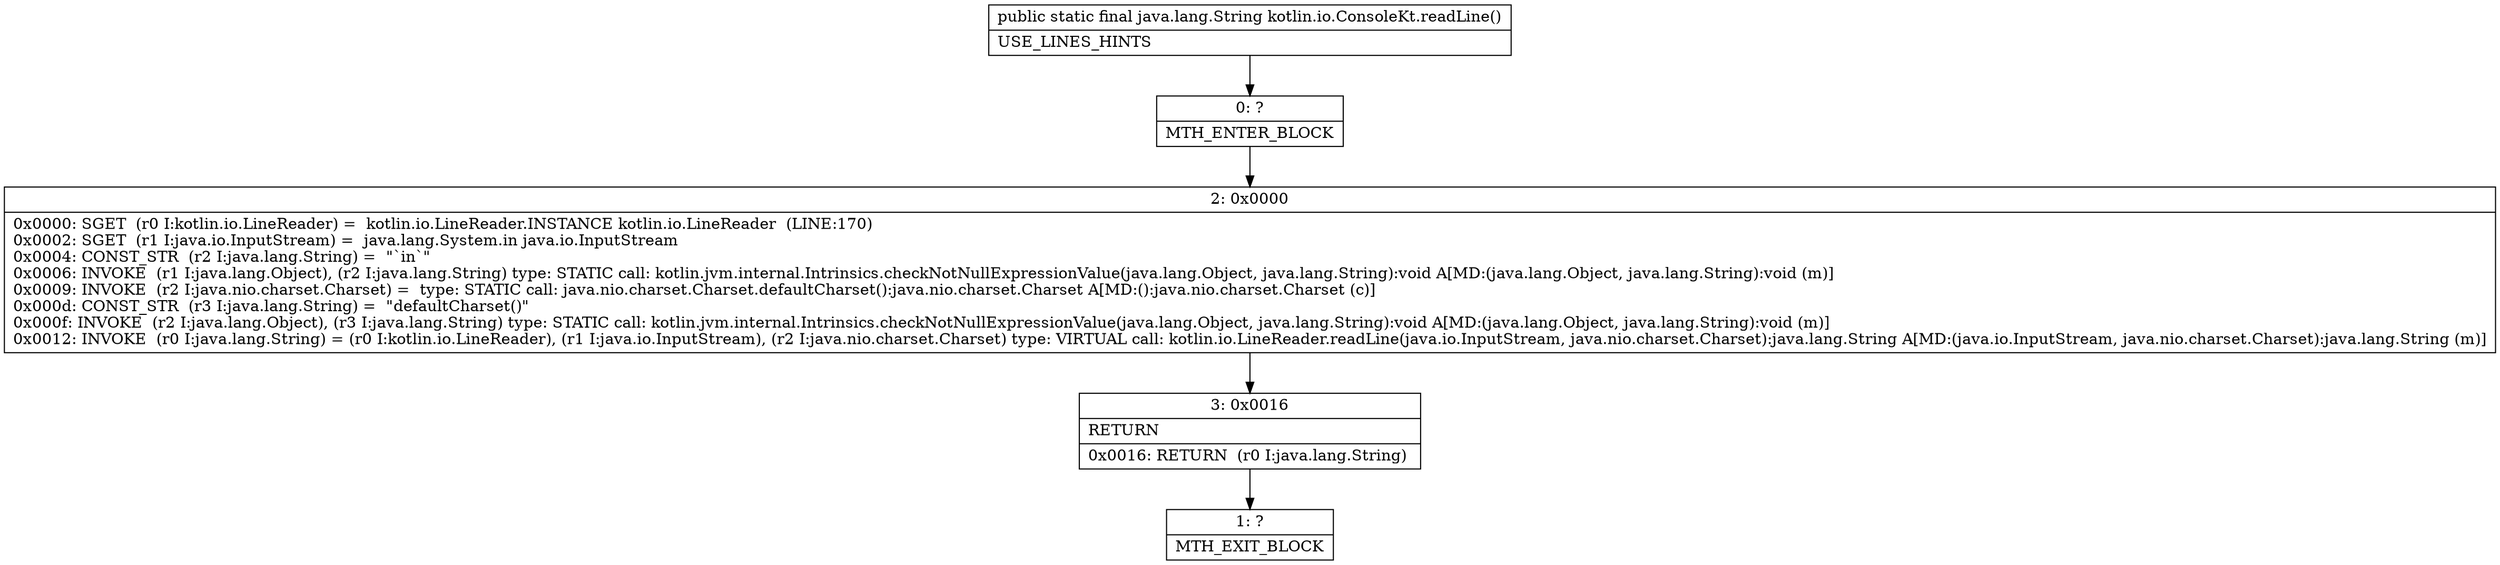 digraph "CFG forkotlin.io.ConsoleKt.readLine()Ljava\/lang\/String;" {
Node_0 [shape=record,label="{0\:\ ?|MTH_ENTER_BLOCK\l}"];
Node_2 [shape=record,label="{2\:\ 0x0000|0x0000: SGET  (r0 I:kotlin.io.LineReader) =  kotlin.io.LineReader.INSTANCE kotlin.io.LineReader  (LINE:170)\l0x0002: SGET  (r1 I:java.io.InputStream) =  java.lang.System.in java.io.InputStream \l0x0004: CONST_STR  (r2 I:java.lang.String) =  \"`in`\" \l0x0006: INVOKE  (r1 I:java.lang.Object), (r2 I:java.lang.String) type: STATIC call: kotlin.jvm.internal.Intrinsics.checkNotNullExpressionValue(java.lang.Object, java.lang.String):void A[MD:(java.lang.Object, java.lang.String):void (m)]\l0x0009: INVOKE  (r2 I:java.nio.charset.Charset) =  type: STATIC call: java.nio.charset.Charset.defaultCharset():java.nio.charset.Charset A[MD:():java.nio.charset.Charset (c)]\l0x000d: CONST_STR  (r3 I:java.lang.String) =  \"defaultCharset()\" \l0x000f: INVOKE  (r2 I:java.lang.Object), (r3 I:java.lang.String) type: STATIC call: kotlin.jvm.internal.Intrinsics.checkNotNullExpressionValue(java.lang.Object, java.lang.String):void A[MD:(java.lang.Object, java.lang.String):void (m)]\l0x0012: INVOKE  (r0 I:java.lang.String) = (r0 I:kotlin.io.LineReader), (r1 I:java.io.InputStream), (r2 I:java.nio.charset.Charset) type: VIRTUAL call: kotlin.io.LineReader.readLine(java.io.InputStream, java.nio.charset.Charset):java.lang.String A[MD:(java.io.InputStream, java.nio.charset.Charset):java.lang.String (m)]\l}"];
Node_3 [shape=record,label="{3\:\ 0x0016|RETURN\l|0x0016: RETURN  (r0 I:java.lang.String) \l}"];
Node_1 [shape=record,label="{1\:\ ?|MTH_EXIT_BLOCK\l}"];
MethodNode[shape=record,label="{public static final java.lang.String kotlin.io.ConsoleKt.readLine()  | USE_LINES_HINTS\l}"];
MethodNode -> Node_0;Node_0 -> Node_2;
Node_2 -> Node_3;
Node_3 -> Node_1;
}

